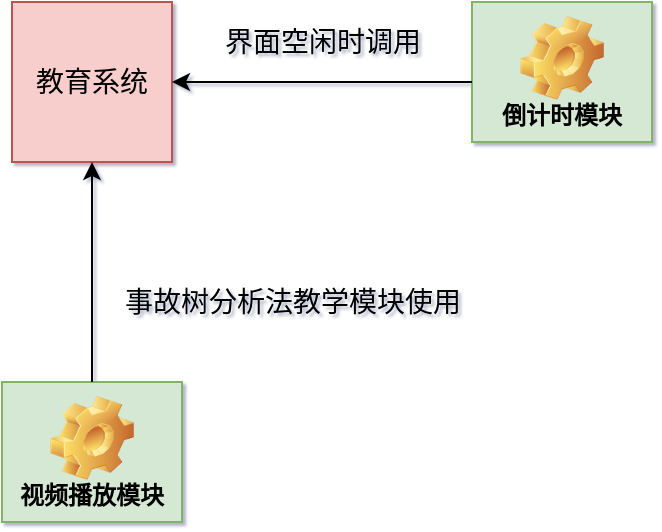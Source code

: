 <mxfile version="16.2.7" type="github">
  <diagram id="7y-EHpgLF9p1H6iW4e6p" name="Page-1">
    <mxGraphModel dx="1422" dy="762" grid="1" gridSize="10" guides="1" tooltips="1" connect="1" arrows="1" fold="1" page="1" pageScale="1" pageWidth="827" pageHeight="1169" background="#ffffff" math="0" shadow="1">
      <root>
        <mxCell id="0" />
        <mxCell id="1" parent="0" />
        <mxCell id="1Q_X3p0O61QN7MyHaXlF-1" value="教育系统" style="whiteSpace=wrap;html=1;aspect=fixed;fontSize=14;rounded=0;fillColor=#f8cecc;strokeColor=#b85450;" vertex="1" parent="1">
          <mxGeometry x="170" y="200" width="80" height="80" as="geometry" />
        </mxCell>
        <mxCell id="1Q_X3p0O61QN7MyHaXlF-4" value="倒计时模块" style="label;whiteSpace=wrap;html=1;align=center;verticalAlign=bottom;spacingLeft=0;spacingBottom=4;imageAlign=center;imageVerticalAlign=top;image=img/clipart/Gear_128x128.png;rounded=0;fillColor=#d5e8d4;strokeColor=#82b366;" vertex="1" parent="1">
          <mxGeometry x="400" y="200" width="90" height="70" as="geometry" />
        </mxCell>
        <mxCell id="1Q_X3p0O61QN7MyHaXlF-5" value="" style="endArrow=classic;html=1;rounded=0;entryX=1;entryY=0.5;entryDx=0;entryDy=0;exitX=0;exitY=0.571;exitDx=0;exitDy=0;exitPerimeter=0;" edge="1" parent="1" source="1Q_X3p0O61QN7MyHaXlF-4" target="1Q_X3p0O61QN7MyHaXlF-1">
          <mxGeometry width="50" height="50" relative="1" as="geometry">
            <mxPoint x="390" y="420" as="sourcePoint" />
            <mxPoint x="440" y="370" as="targetPoint" />
          </mxGeometry>
        </mxCell>
        <mxCell id="1Q_X3p0O61QN7MyHaXlF-6" value="界面空闲时调用" style="text;html=1;resizable=0;autosize=1;align=center;verticalAlign=middle;points=[];fillColor=none;strokeColor=none;rounded=0;fontSize=14;" vertex="1" parent="1">
          <mxGeometry x="270" y="210" width="110" height="20" as="geometry" />
        </mxCell>
        <mxCell id="1Q_X3p0O61QN7MyHaXlF-8" value="视频播放模块" style="label;whiteSpace=wrap;html=1;align=center;verticalAlign=bottom;spacingLeft=0;spacingBottom=4;imageAlign=center;imageVerticalAlign=top;image=img/clipart/Gear_128x128.png;rounded=0;fillColor=#d5e8d4;strokeColor=#82b366;" vertex="1" parent="1">
          <mxGeometry x="165" y="390" width="90" height="70" as="geometry" />
        </mxCell>
        <mxCell id="1Q_X3p0O61QN7MyHaXlF-9" value="" style="endArrow=classic;html=1;rounded=0;fontSize=14;entryX=0.5;entryY=1;entryDx=0;entryDy=0;exitX=0.5;exitY=0;exitDx=0;exitDy=0;" edge="1" parent="1" source="1Q_X3p0O61QN7MyHaXlF-8" target="1Q_X3p0O61QN7MyHaXlF-1">
          <mxGeometry width="50" height="50" relative="1" as="geometry">
            <mxPoint x="390" y="420" as="sourcePoint" />
            <mxPoint x="440" y="370" as="targetPoint" />
          </mxGeometry>
        </mxCell>
        <mxCell id="1Q_X3p0O61QN7MyHaXlF-10" value="事故树分析法教学模块使用" style="text;html=1;resizable=0;autosize=1;align=center;verticalAlign=middle;points=[];fillColor=none;strokeColor=none;rounded=0;fontSize=14;" vertex="1" parent="1">
          <mxGeometry x="220" y="340" width="180" height="20" as="geometry" />
        </mxCell>
      </root>
    </mxGraphModel>
  </diagram>
</mxfile>
